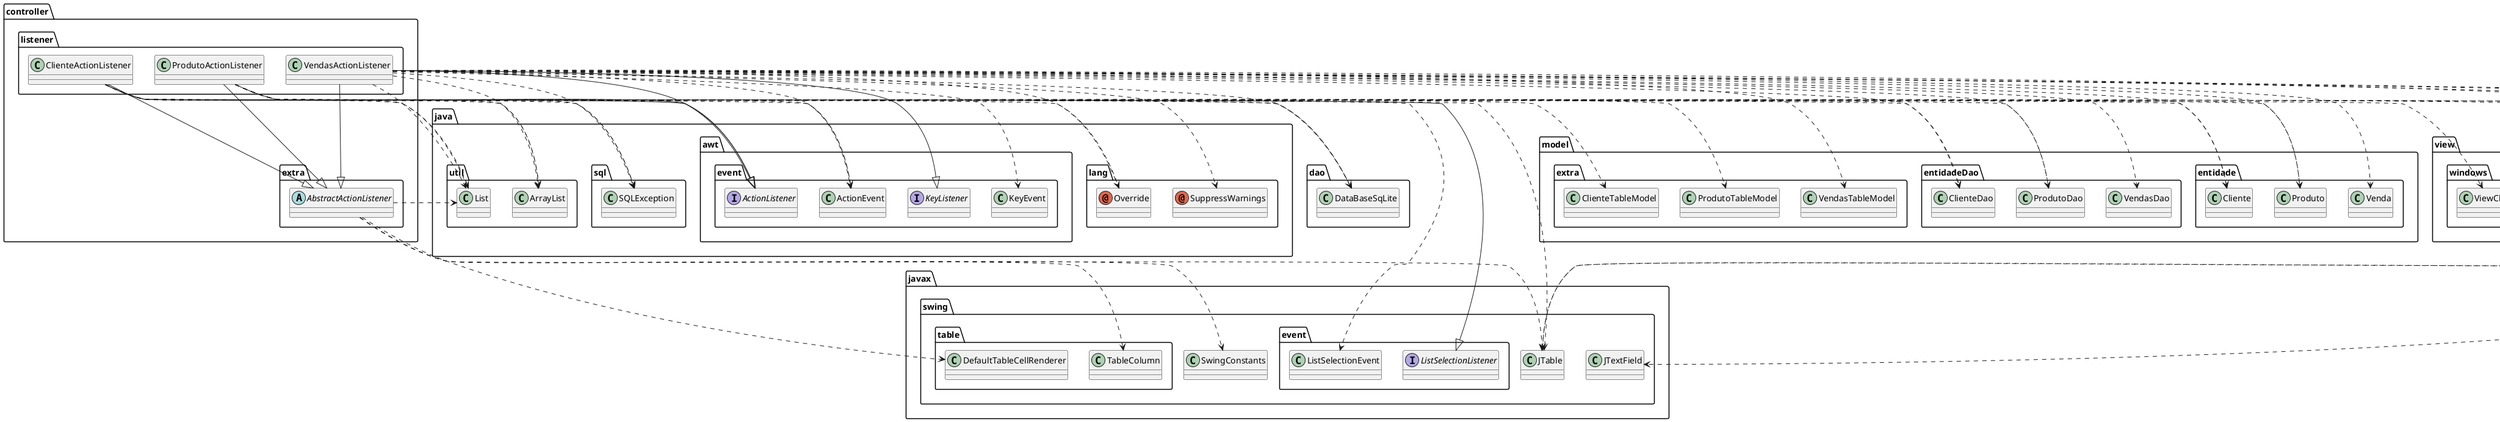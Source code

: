 @startuml
abstract class controller.extra.AbstractActionListener
annotation java.lang.Override
annotation java.lang.SuppressWarnings
class controller.listener.ClienteActionListener
class controller.listener.ProdutoActionListener
class controller.listener.VendasActionListener
class dao.DataBaseSqLite
class java.awt.event.ActionEvent
class java.awt.event.KeyEvent
class java.sql.SQLException
class java.util.ArrayList
class java.util.List
class javax.swing.JTable
class javax.swing.JTextField
class javax.swing.SwingConstants
class javax.swing.event.ListSelectionEvent
class javax.swing.table.DefaultTableCellRenderer
class javax.swing.table.TableColumn
class model.entidade.Cliente
class model.entidade.Produto
class model.entidade.Venda
class model.entidadeDao.ClienteDao
class model.entidadeDao.ProdutoDao
class model.entidadeDao.VendasDao
class model.extra.ClienteTableModel
class model.extra.ProdutoTableModel
class model.extra.VendasTableModel
class view.extra.ShowMessageDialog
class view.windows.ViewCliente
class view.windows.ViewProduto
class view.windows.ViewVendas
interface java.awt.event.ActionListener
interface java.awt.event.KeyListener
interface javax.swing.event.ListSelectionListener
controller.extra.AbstractActionListener ..> java.util.List
controller.extra.AbstractActionListener ..> javax.swing.JTable
controller.extra.AbstractActionListener ..> javax.swing.SwingConstants
controller.extra.AbstractActionListener ..> javax.swing.table.DefaultTableCellRenderer
controller.extra.AbstractActionListener ..> javax.swing.table.TableColumn
controller.listener.ClienteActionListener --|> controller.extra.AbstractActionListener
controller.listener.ClienteActionListener ..> java.lang.Override
controller.listener.ClienteActionListener ..> dao.DataBaseSqLite
controller.listener.ClienteActionListener ..> java.awt.event.ActionEvent
controller.listener.ClienteActionListener ..> java.sql.SQLException
controller.listener.ClienteActionListener ..> java.util.ArrayList
controller.listener.ClienteActionListener ..> java.util.List
controller.listener.ClienteActionListener ..> javax.swing.JTable
controller.listener.ClienteActionListener ..> javax.swing.event.ListSelectionEvent
controller.listener.ClienteActionListener ..> model.entidade.Cliente
controller.listener.ClienteActionListener ..> model.entidadeDao.ClienteDao
controller.listener.ClienteActionListener ..> model.extra.ClienteTableModel
controller.listener.ClienteActionListener ..> view.extra.ShowMessageDialog
controller.listener.ClienteActionListener ..> view.windows.ViewCliente
controller.listener.ClienteActionListener --|> java.awt.event.ActionListener
controller.listener.ClienteActionListener --|> javax.swing.event.ListSelectionListener
controller.listener.ProdutoActionListener --|> controller.extra.AbstractActionListener
controller.listener.ProdutoActionListener ..> dao.DataBaseSqLite
controller.listener.ProdutoActionListener ..> java.awt.event.ActionEvent
controller.listener.ProdutoActionListener ..> java.sql.SQLException
controller.listener.ProdutoActionListener ..> java.util.ArrayList
controller.listener.ProdutoActionListener ..> java.util.List
controller.listener.ProdutoActionListener ..> javax.swing.JTable
controller.listener.ProdutoActionListener ..> model.entidade.Produto
controller.listener.ProdutoActionListener ..> model.entidadeDao.ProdutoDao
controller.listener.ProdutoActionListener ..> model.extra.ProdutoTableModel
controller.listener.ProdutoActionListener ..> view.extra.ShowMessageDialog
controller.listener.ProdutoActionListener ..> view.windows.ViewProduto
controller.listener.ProdutoActionListener --|> java.awt.event.ActionListener
controller.listener.VendasActionListener --|> controller.extra.AbstractActionListener
controller.listener.VendasActionListener ..> java.lang.Override
controller.listener.VendasActionListener ..> java.lang.SuppressWarnings
controller.listener.VendasActionListener ..> dao.DataBaseSqLite
controller.listener.VendasActionListener ..> java.awt.event.ActionEvent
controller.listener.VendasActionListener ..> java.awt.event.KeyEvent
controller.listener.VendasActionListener ..> java.sql.SQLException
controller.listener.VendasActionListener ..> java.util.ArrayList
controller.listener.VendasActionListener ..> java.util.List
controller.listener.VendasActionListener ..> javax.swing.JTable
controller.listener.VendasActionListener ..> javax.swing.JTextField
controller.listener.VendasActionListener ..> model.entidade.Cliente
controller.listener.VendasActionListener ..> model.entidade.Produto
controller.listener.VendasActionListener ..> model.entidade.Venda
controller.listener.VendasActionListener ..> model.entidadeDao.ClienteDao
controller.listener.VendasActionListener ..> model.entidadeDao.ProdutoDao
controller.listener.VendasActionListener ..> model.entidadeDao.VendasDao
controller.listener.VendasActionListener ..> model.extra.VendasTableModel
controller.listener.VendasActionListener ..> view.extra.ShowMessageDialog
controller.listener.VendasActionListener ..> view.windows.ViewVendas
controller.listener.VendasActionListener --|> java.awt.event.ActionListener
controller.listener.VendasActionListener --|> java.awt.event.KeyListener
@enduml